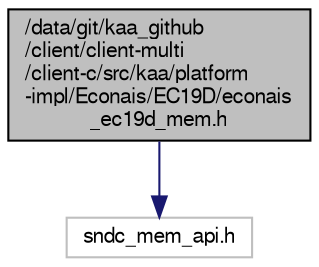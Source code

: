 digraph "/data/git/kaa_github/client/client-multi/client-c/src/kaa/platform-impl/Econais/EC19D/econais_ec19d_mem.h"
{
  bgcolor="transparent";
  edge [fontname="FreeSans",fontsize="10",labelfontname="FreeSans",labelfontsize="10"];
  node [fontname="FreeSans",fontsize="10",shape=record];
  Node1 [label="/data/git/kaa_github\l/client/client-multi\l/client-c/src/kaa/platform\l-impl/Econais/EC19D/econais\l_ec19d_mem.h",height=0.2,width=0.4,color="black", fillcolor="grey75", style="filled" fontcolor="black"];
  Node1 -> Node2 [color="midnightblue",fontsize="10",style="solid",fontname="FreeSans"];
  Node2 [label="sndc_mem_api.h",height=0.2,width=0.4,color="grey75"];
}
